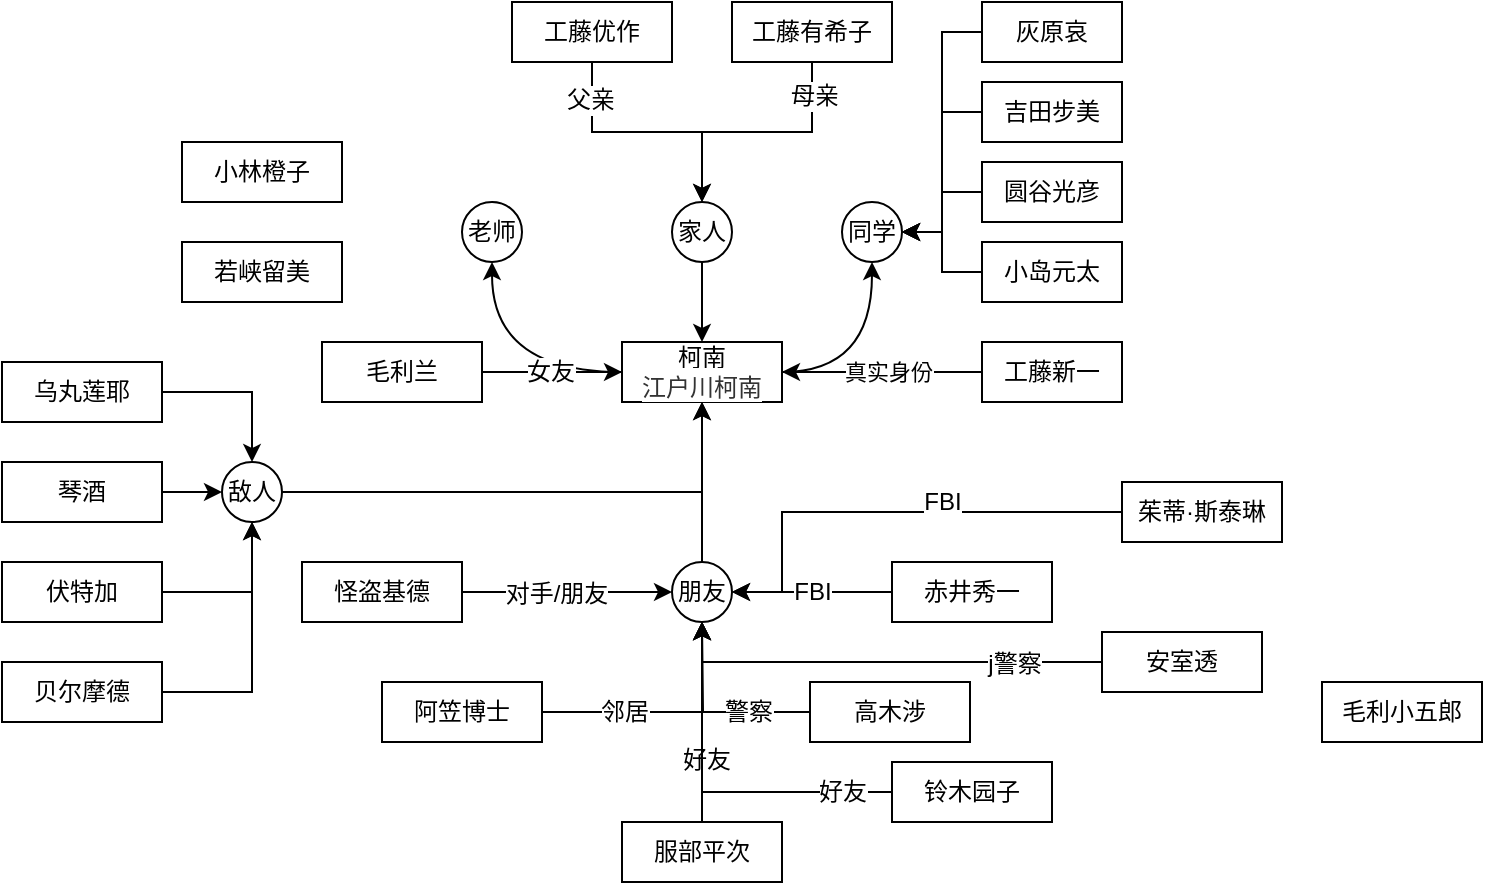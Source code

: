 <mxfile version="18.0.2" type="github">
  <diagram id="01B64qG7wduLWQNyxhsN" name="第 1 页">
    <mxGraphModel dx="946" dy="614" grid="1" gridSize="10" guides="1" tooltips="1" connect="1" arrows="1" fold="1" page="1" pageScale="1" pageWidth="827" pageHeight="1169" math="0" shadow="0">
      <root>
        <mxCell id="0" />
        <mxCell id="1" parent="0" />
        <mxCell id="q8cP-F0geSqe3ToupgCK-56" style="edgeStyle=orthogonalEdgeStyle;rounded=0;orthogonalLoop=1;jettySize=auto;html=1;fontSize=12;curved=1;" edge="1" parent="1" source="q8cP-F0geSqe3ToupgCK-1" target="q8cP-F0geSqe3ToupgCK-55">
          <mxGeometry relative="1" as="geometry" />
        </mxCell>
        <mxCell id="q8cP-F0geSqe3ToupgCK-66" style="edgeStyle=orthogonalEdgeStyle;rounded=0;orthogonalLoop=1;jettySize=auto;html=1;fontSize=12;curved=1;" edge="1" parent="1" source="q8cP-F0geSqe3ToupgCK-1" target="q8cP-F0geSqe3ToupgCK-65">
          <mxGeometry relative="1" as="geometry" />
        </mxCell>
        <mxCell id="q8cP-F0geSqe3ToupgCK-1" value="柯南&lt;br style=&quot;font-size: 12px;&quot;&gt;&lt;span style=&quot;color: rgb(51, 51, 51); font-family: &amp;quot;Helvetica Neue&amp;quot;, Helvetica, Arial, &amp;quot;PingFang SC&amp;quot;, &amp;quot;Hiragino Sans GB&amp;quot;, &amp;quot;Microsoft YaHei&amp;quot;, &amp;quot;WenQuanYi Micro Hei&amp;quot;, sans-serif; font-size: 12px; text-align: start; text-indent: 28px; background-color: rgb(255, 255, 255);&quot;&gt;江户川柯南&lt;/span&gt;" style="rounded=0;whiteSpace=wrap;html=1;gradientColor=#ffffff;fontSize=12;" vertex="1" parent="1">
          <mxGeometry x="320" y="340" width="80" height="30" as="geometry" />
        </mxCell>
        <mxCell id="q8cP-F0geSqe3ToupgCK-3" style="edgeStyle=orthogonalEdgeStyle;rounded=0;orthogonalLoop=1;jettySize=auto;html=1;" edge="1" parent="1" source="q8cP-F0geSqe3ToupgCK-2" target="q8cP-F0geSqe3ToupgCK-1">
          <mxGeometry relative="1" as="geometry" />
        </mxCell>
        <mxCell id="q8cP-F0geSqe3ToupgCK-4" value="真实身份" style="edgeLabel;html=1;align=center;verticalAlign=middle;resizable=0;points=[];" vertex="1" connectable="0" parent="q8cP-F0geSqe3ToupgCK-3">
          <mxGeometry x="-0.06" y="2" relative="1" as="geometry">
            <mxPoint y="-2" as="offset" />
          </mxGeometry>
        </mxCell>
        <mxCell id="q8cP-F0geSqe3ToupgCK-2" value="工藤新一" style="rounded=0;whiteSpace=wrap;html=1;" vertex="1" parent="1">
          <mxGeometry x="500" y="340" width="70" height="30" as="geometry" />
        </mxCell>
        <mxCell id="q8cP-F0geSqe3ToupgCK-16" style="edgeStyle=orthogonalEdgeStyle;rounded=0;orthogonalLoop=1;jettySize=auto;html=1;fontSize=12;" edge="1" parent="1" source="q8cP-F0geSqe3ToupgCK-5" target="q8cP-F0geSqe3ToupgCK-1">
          <mxGeometry relative="1" as="geometry" />
        </mxCell>
        <mxCell id="q8cP-F0geSqe3ToupgCK-17" value="女友" style="edgeLabel;html=1;align=center;verticalAlign=middle;resizable=0;points=[];fontSize=12;" vertex="1" connectable="0" parent="q8cP-F0geSqe3ToupgCK-16">
          <mxGeometry x="-0.029" y="1" relative="1" as="geometry">
            <mxPoint y="1" as="offset" />
          </mxGeometry>
        </mxCell>
        <mxCell id="q8cP-F0geSqe3ToupgCK-5" value="毛利兰" style="rounded=0;whiteSpace=wrap;html=1;gradientColor=#ffffff;fontSize=12;" vertex="1" parent="1">
          <mxGeometry x="170" y="340" width="80" height="30" as="geometry" />
        </mxCell>
        <mxCell id="q8cP-F0geSqe3ToupgCK-24" style="edgeStyle=orthogonalEdgeStyle;rounded=0;orthogonalLoop=1;jettySize=auto;html=1;fontSize=12;" edge="1" parent="1" source="q8cP-F0geSqe3ToupgCK-6" target="q8cP-F0geSqe3ToupgCK-18">
          <mxGeometry relative="1" as="geometry" />
        </mxCell>
        <mxCell id="q8cP-F0geSqe3ToupgCK-26" value="好友" style="edgeLabel;html=1;align=center;verticalAlign=middle;resizable=0;points=[];fontSize=12;" vertex="1" connectable="0" parent="q8cP-F0geSqe3ToupgCK-24">
          <mxGeometry x="-0.35" y="-2" relative="1" as="geometry">
            <mxPoint y="1" as="offset" />
          </mxGeometry>
        </mxCell>
        <mxCell id="q8cP-F0geSqe3ToupgCK-6" value="服部平次" style="rounded=0;whiteSpace=wrap;html=1;gradientColor=#ffffff;fontSize=12;" vertex="1" parent="1">
          <mxGeometry x="320" y="580" width="80" height="30" as="geometry" />
        </mxCell>
        <mxCell id="q8cP-F0geSqe3ToupgCK-22" style="edgeStyle=orthogonalEdgeStyle;rounded=0;orthogonalLoop=1;jettySize=auto;html=1;fontSize=12;" edge="1" parent="1" source="q8cP-F0geSqe3ToupgCK-7" target="q8cP-F0geSqe3ToupgCK-18">
          <mxGeometry relative="1" as="geometry" />
        </mxCell>
        <mxCell id="q8cP-F0geSqe3ToupgCK-25" value="邻居" style="edgeLabel;html=1;align=center;verticalAlign=middle;resizable=0;points=[];fontSize=12;" vertex="1" connectable="0" parent="q8cP-F0geSqe3ToupgCK-22">
          <mxGeometry x="-0.344" y="1" relative="1" as="geometry">
            <mxPoint y="1" as="offset" />
          </mxGeometry>
        </mxCell>
        <mxCell id="q8cP-F0geSqe3ToupgCK-7" value="阿笠博士" style="rounded=0;whiteSpace=wrap;html=1;gradientColor=#ffffff;fontSize=12;" vertex="1" parent="1">
          <mxGeometry x="200" y="510" width="80" height="30" as="geometry" />
        </mxCell>
        <mxCell id="q8cP-F0geSqe3ToupgCK-10" style="edgeStyle=orthogonalEdgeStyle;rounded=0;orthogonalLoop=1;jettySize=auto;html=1;fontSize=12;" edge="1" parent="1" source="q8cP-F0geSqe3ToupgCK-8" target="q8cP-F0geSqe3ToupgCK-9">
          <mxGeometry relative="1" as="geometry" />
        </mxCell>
        <mxCell id="q8cP-F0geSqe3ToupgCK-14" value="父亲" style="edgeLabel;html=1;align=center;verticalAlign=middle;resizable=0;points=[];fontSize=12;" vertex="1" connectable="0" parent="q8cP-F0geSqe3ToupgCK-10">
          <mxGeometry x="-0.704" y="-1" relative="1" as="geometry">
            <mxPoint as="offset" />
          </mxGeometry>
        </mxCell>
        <mxCell id="q8cP-F0geSqe3ToupgCK-8" value="工藤优作" style="rounded=0;whiteSpace=wrap;html=1;gradientColor=#ffffff;fontSize=12;" vertex="1" parent="1">
          <mxGeometry x="265" y="170" width="80" height="30" as="geometry" />
        </mxCell>
        <mxCell id="q8cP-F0geSqe3ToupgCK-15" style="edgeStyle=orthogonalEdgeStyle;rounded=0;orthogonalLoop=1;jettySize=auto;html=1;fontSize=12;" edge="1" parent="1" source="q8cP-F0geSqe3ToupgCK-9" target="q8cP-F0geSqe3ToupgCK-1">
          <mxGeometry relative="1" as="geometry" />
        </mxCell>
        <mxCell id="q8cP-F0geSqe3ToupgCK-9" value="家人" style="ellipse;whiteSpace=wrap;html=1;aspect=fixed;fontSize=12;gradientColor=#ffffff;" vertex="1" parent="1">
          <mxGeometry x="345" y="270" width="30" height="30" as="geometry" />
        </mxCell>
        <mxCell id="q8cP-F0geSqe3ToupgCK-12" style="edgeStyle=orthogonalEdgeStyle;rounded=0;orthogonalLoop=1;jettySize=auto;html=1;fontSize=12;" edge="1" parent="1" source="q8cP-F0geSqe3ToupgCK-11" target="q8cP-F0geSqe3ToupgCK-9">
          <mxGeometry relative="1" as="geometry" />
        </mxCell>
        <mxCell id="q8cP-F0geSqe3ToupgCK-13" value="母亲" style="edgeLabel;html=1;align=center;verticalAlign=middle;resizable=0;points=[];fontSize=12;" vertex="1" connectable="0" parent="q8cP-F0geSqe3ToupgCK-12">
          <mxGeometry x="-0.736" y="1" relative="1" as="geometry">
            <mxPoint as="offset" />
          </mxGeometry>
        </mxCell>
        <mxCell id="q8cP-F0geSqe3ToupgCK-11" value="工藤有希子" style="rounded=0;whiteSpace=wrap;html=1;gradientColor=#ffffff;fontSize=12;" vertex="1" parent="1">
          <mxGeometry x="375" y="170" width="80" height="30" as="geometry" />
        </mxCell>
        <mxCell id="q8cP-F0geSqe3ToupgCK-19" style="edgeStyle=orthogonalEdgeStyle;rounded=0;orthogonalLoop=1;jettySize=auto;html=1;fontSize=12;" edge="1" parent="1" source="q8cP-F0geSqe3ToupgCK-18" target="q8cP-F0geSqe3ToupgCK-1">
          <mxGeometry relative="1" as="geometry">
            <mxPoint x="360" y="420" as="targetPoint" />
          </mxGeometry>
        </mxCell>
        <mxCell id="q8cP-F0geSqe3ToupgCK-18" value="朋友" style="ellipse;whiteSpace=wrap;html=1;aspect=fixed;fontSize=12;gradientColor=#ffffff;" vertex="1" parent="1">
          <mxGeometry x="345" y="450" width="30" height="30" as="geometry" />
        </mxCell>
        <mxCell id="q8cP-F0geSqe3ToupgCK-40" style="edgeStyle=orthogonalEdgeStyle;rounded=0;orthogonalLoop=1;jettySize=auto;html=1;entryX=0.5;entryY=1;entryDx=0;entryDy=0;fontSize=12;" edge="1" parent="1" source="q8cP-F0geSqe3ToupgCK-23" target="q8cP-F0geSqe3ToupgCK-18">
          <mxGeometry relative="1" as="geometry" />
        </mxCell>
        <mxCell id="q8cP-F0geSqe3ToupgCK-41" value="j警察" style="edgeLabel;html=1;align=center;verticalAlign=middle;resizable=0;points=[];fontSize=12;" vertex="1" connectable="0" parent="q8cP-F0geSqe3ToupgCK-40">
          <mxGeometry x="-0.6" y="1" relative="1" as="geometry">
            <mxPoint as="offset" />
          </mxGeometry>
        </mxCell>
        <mxCell id="q8cP-F0geSqe3ToupgCK-23" value="安室透" style="rounded=0;whiteSpace=wrap;html=1;gradientColor=#ffffff;fontSize=12;" vertex="1" parent="1">
          <mxGeometry x="560" y="485" width="80" height="30" as="geometry" />
        </mxCell>
        <mxCell id="q8cP-F0geSqe3ToupgCK-28" style="edgeStyle=orthogonalEdgeStyle;rounded=0;orthogonalLoop=1;jettySize=auto;html=1;fontSize=12;" edge="1" parent="1" source="q8cP-F0geSqe3ToupgCK-27" target="q8cP-F0geSqe3ToupgCK-18">
          <mxGeometry relative="1" as="geometry" />
        </mxCell>
        <mxCell id="q8cP-F0geSqe3ToupgCK-29" value="好友" style="edgeLabel;html=1;align=center;verticalAlign=middle;resizable=0;points=[];fontSize=12;" vertex="1" connectable="0" parent="q8cP-F0geSqe3ToupgCK-28">
          <mxGeometry x="-0.489" y="-2" relative="1" as="geometry">
            <mxPoint x="21" y="2" as="offset" />
          </mxGeometry>
        </mxCell>
        <mxCell id="q8cP-F0geSqe3ToupgCK-27" value="铃木园子" style="rounded=0;whiteSpace=wrap;html=1;gradientColor=#ffffff;fontSize=12;" vertex="1" parent="1">
          <mxGeometry x="455" y="550" width="80" height="30" as="geometry" />
        </mxCell>
        <mxCell id="q8cP-F0geSqe3ToupgCK-31" style="edgeStyle=orthogonalEdgeStyle;rounded=0;orthogonalLoop=1;jettySize=auto;html=1;fontSize=12;" edge="1" parent="1" source="q8cP-F0geSqe3ToupgCK-30">
          <mxGeometry relative="1" as="geometry">
            <mxPoint x="360" y="480" as="targetPoint" />
          </mxGeometry>
        </mxCell>
        <mxCell id="q8cP-F0geSqe3ToupgCK-32" value="警察" style="edgeLabel;html=1;align=center;verticalAlign=middle;resizable=0;points=[];fontSize=12;" vertex="1" connectable="0" parent="q8cP-F0geSqe3ToupgCK-31">
          <mxGeometry x="-0.374" relative="1" as="geometry">
            <mxPoint as="offset" />
          </mxGeometry>
        </mxCell>
        <mxCell id="q8cP-F0geSqe3ToupgCK-30" value="高木涉" style="rounded=0;whiteSpace=wrap;html=1;gradientColor=#ffffff;fontSize=12;" vertex="1" parent="1">
          <mxGeometry x="414" y="510" width="80" height="30" as="geometry" />
        </mxCell>
        <mxCell id="q8cP-F0geSqe3ToupgCK-34" style="edgeStyle=orthogonalEdgeStyle;rounded=0;orthogonalLoop=1;jettySize=auto;html=1;fontSize=12;" edge="1" parent="1" source="q8cP-F0geSqe3ToupgCK-33" target="q8cP-F0geSqe3ToupgCK-18">
          <mxGeometry relative="1" as="geometry" />
        </mxCell>
        <mxCell id="q8cP-F0geSqe3ToupgCK-35" value="FBI" style="edgeLabel;html=1;align=center;verticalAlign=middle;resizable=0;points=[];fontSize=12;" vertex="1" connectable="0" parent="q8cP-F0geSqe3ToupgCK-34">
          <mxGeometry relative="1" as="geometry">
            <mxPoint as="offset" />
          </mxGeometry>
        </mxCell>
        <mxCell id="q8cP-F0geSqe3ToupgCK-33" value="赤井秀一" style="rounded=0;whiteSpace=wrap;html=1;gradientColor=#ffffff;fontSize=12;" vertex="1" parent="1">
          <mxGeometry x="455" y="450" width="80" height="30" as="geometry" />
        </mxCell>
        <mxCell id="q8cP-F0geSqe3ToupgCK-37" style="edgeStyle=orthogonalEdgeStyle;rounded=0;orthogonalLoop=1;jettySize=auto;html=1;fontSize=12;" edge="1" parent="1" source="q8cP-F0geSqe3ToupgCK-36" target="q8cP-F0geSqe3ToupgCK-18">
          <mxGeometry relative="1" as="geometry">
            <Array as="points">
              <mxPoint x="400" y="425" />
              <mxPoint x="400" y="465" />
            </Array>
          </mxGeometry>
        </mxCell>
        <mxCell id="q8cP-F0geSqe3ToupgCK-38" value="FBI" style="edgeLabel;html=1;align=center;verticalAlign=middle;resizable=0;points=[];fontSize=12;" vertex="1" connectable="0" parent="q8cP-F0geSqe3ToupgCK-37">
          <mxGeometry x="-0.455" y="2" relative="1" as="geometry">
            <mxPoint x="-26" y="-7" as="offset" />
          </mxGeometry>
        </mxCell>
        <mxCell id="q8cP-F0geSqe3ToupgCK-36" value="茱蒂·斯泰琳" style="rounded=0;whiteSpace=wrap;html=1;gradientColor=#ffffff;fontSize=12;" vertex="1" parent="1">
          <mxGeometry x="570" y="410" width="80" height="30" as="geometry" />
        </mxCell>
        <mxCell id="q8cP-F0geSqe3ToupgCK-39" value="毛利小五郎" style="rounded=0;whiteSpace=wrap;html=1;gradientColor=#ffffff;fontSize=12;" vertex="1" parent="1">
          <mxGeometry x="670" y="510" width="80" height="30" as="geometry" />
        </mxCell>
        <mxCell id="q8cP-F0geSqe3ToupgCK-43" style="edgeStyle=orthogonalEdgeStyle;rounded=0;orthogonalLoop=1;jettySize=auto;html=1;fontSize=12;" edge="1" parent="1" source="q8cP-F0geSqe3ToupgCK-42" target="q8cP-F0geSqe3ToupgCK-18">
          <mxGeometry relative="1" as="geometry" />
        </mxCell>
        <mxCell id="q8cP-F0geSqe3ToupgCK-44" value="对手/朋友" style="edgeLabel;html=1;align=center;verticalAlign=middle;resizable=0;points=[];fontSize=12;" vertex="1" connectable="0" parent="q8cP-F0geSqe3ToupgCK-43">
          <mxGeometry x="-0.105" relative="1" as="geometry">
            <mxPoint y="1" as="offset" />
          </mxGeometry>
        </mxCell>
        <mxCell id="q8cP-F0geSqe3ToupgCK-42" value="怪盗基德" style="rounded=0;whiteSpace=wrap;html=1;gradientColor=#ffffff;fontSize=12;" vertex="1" parent="1">
          <mxGeometry x="160" y="450" width="80" height="30" as="geometry" />
        </mxCell>
        <mxCell id="q8cP-F0geSqe3ToupgCK-46" style="edgeStyle=orthogonalEdgeStyle;rounded=0;orthogonalLoop=1;jettySize=auto;html=1;fontSize=12;" edge="1" parent="1" source="q8cP-F0geSqe3ToupgCK-45" target="q8cP-F0geSqe3ToupgCK-1">
          <mxGeometry relative="1" as="geometry" />
        </mxCell>
        <mxCell id="q8cP-F0geSqe3ToupgCK-45" value="敌人" style="ellipse;whiteSpace=wrap;html=1;aspect=fixed;fontSize=12;gradientColor=#ffffff;" vertex="1" parent="1">
          <mxGeometry x="120" y="400" width="30" height="30" as="geometry" />
        </mxCell>
        <mxCell id="q8cP-F0geSqe3ToupgCK-48" style="edgeStyle=orthogonalEdgeStyle;rounded=0;orthogonalLoop=1;jettySize=auto;html=1;fontSize=12;" edge="1" parent="1" source="q8cP-F0geSqe3ToupgCK-47" target="q8cP-F0geSqe3ToupgCK-45">
          <mxGeometry relative="1" as="geometry" />
        </mxCell>
        <mxCell id="q8cP-F0geSqe3ToupgCK-47" value="乌丸莲耶" style="rounded=0;whiteSpace=wrap;html=1;gradientColor=#ffffff;fontSize=12;" vertex="1" parent="1">
          <mxGeometry x="10" y="350" width="80" height="30" as="geometry" />
        </mxCell>
        <mxCell id="q8cP-F0geSqe3ToupgCK-50" style="edgeStyle=orthogonalEdgeStyle;rounded=0;orthogonalLoop=1;jettySize=auto;html=1;fontSize=12;" edge="1" parent="1" source="q8cP-F0geSqe3ToupgCK-49" target="q8cP-F0geSqe3ToupgCK-45">
          <mxGeometry relative="1" as="geometry" />
        </mxCell>
        <mxCell id="q8cP-F0geSqe3ToupgCK-49" value="琴酒" style="rounded=0;whiteSpace=wrap;html=1;gradientColor=#ffffff;fontSize=12;" vertex="1" parent="1">
          <mxGeometry x="10" y="400" width="80" height="30" as="geometry" />
        </mxCell>
        <mxCell id="q8cP-F0geSqe3ToupgCK-52" style="edgeStyle=orthogonalEdgeStyle;rounded=0;orthogonalLoop=1;jettySize=auto;html=1;fontSize=12;" edge="1" parent="1" source="q8cP-F0geSqe3ToupgCK-51" target="q8cP-F0geSqe3ToupgCK-45">
          <mxGeometry relative="1" as="geometry" />
        </mxCell>
        <mxCell id="q8cP-F0geSqe3ToupgCK-51" value="伏特加" style="rounded=0;whiteSpace=wrap;html=1;gradientColor=#ffffff;fontSize=12;" vertex="1" parent="1">
          <mxGeometry x="10" y="450" width="80" height="30" as="geometry" />
        </mxCell>
        <mxCell id="q8cP-F0geSqe3ToupgCK-54" style="edgeStyle=orthogonalEdgeStyle;rounded=0;orthogonalLoop=1;jettySize=auto;html=1;fontSize=12;" edge="1" parent="1" source="q8cP-F0geSqe3ToupgCK-53" target="q8cP-F0geSqe3ToupgCK-45">
          <mxGeometry relative="1" as="geometry" />
        </mxCell>
        <mxCell id="q8cP-F0geSqe3ToupgCK-53" value="贝尔摩德" style="rounded=0;whiteSpace=wrap;html=1;gradientColor=#ffffff;fontSize=12;" vertex="1" parent="1">
          <mxGeometry x="10" y="500" width="80" height="30" as="geometry" />
        </mxCell>
        <mxCell id="q8cP-F0geSqe3ToupgCK-55" value="同学" style="ellipse;whiteSpace=wrap;html=1;aspect=fixed;fontSize=12;gradientColor=#ffffff;" vertex="1" parent="1">
          <mxGeometry x="430" y="270" width="30" height="30" as="geometry" />
        </mxCell>
        <mxCell id="q8cP-F0geSqe3ToupgCK-61" style="edgeStyle=orthogonalEdgeStyle;rounded=0;orthogonalLoop=1;jettySize=auto;html=1;fontSize=12;" edge="1" parent="1" source="q8cP-F0geSqe3ToupgCK-57" target="q8cP-F0geSqe3ToupgCK-55">
          <mxGeometry relative="1" as="geometry">
            <Array as="points">
              <mxPoint x="480" y="185" />
              <mxPoint x="480" y="285" />
            </Array>
          </mxGeometry>
        </mxCell>
        <mxCell id="q8cP-F0geSqe3ToupgCK-57" value="灰原哀" style="rounded=0;whiteSpace=wrap;html=1;" vertex="1" parent="1">
          <mxGeometry x="500" y="170" width="70" height="30" as="geometry" />
        </mxCell>
        <mxCell id="q8cP-F0geSqe3ToupgCK-62" style="edgeStyle=orthogonalEdgeStyle;rounded=0;orthogonalLoop=1;jettySize=auto;html=1;fontSize=12;" edge="1" parent="1" source="q8cP-F0geSqe3ToupgCK-58" target="q8cP-F0geSqe3ToupgCK-55">
          <mxGeometry relative="1" as="geometry">
            <Array as="points">
              <mxPoint x="480" y="225" />
              <mxPoint x="480" y="285" />
            </Array>
          </mxGeometry>
        </mxCell>
        <mxCell id="q8cP-F0geSqe3ToupgCK-58" value="吉田步美" style="rounded=0;whiteSpace=wrap;html=1;" vertex="1" parent="1">
          <mxGeometry x="500" y="210" width="70" height="30" as="geometry" />
        </mxCell>
        <mxCell id="q8cP-F0geSqe3ToupgCK-63" style="edgeStyle=orthogonalEdgeStyle;rounded=0;orthogonalLoop=1;jettySize=auto;html=1;fontSize=12;" edge="1" parent="1" source="q8cP-F0geSqe3ToupgCK-59" target="q8cP-F0geSqe3ToupgCK-55">
          <mxGeometry relative="1" as="geometry" />
        </mxCell>
        <mxCell id="q8cP-F0geSqe3ToupgCK-59" value="圆谷光彦" style="rounded=0;whiteSpace=wrap;html=1;" vertex="1" parent="1">
          <mxGeometry x="500" y="250" width="70" height="30" as="geometry" />
        </mxCell>
        <mxCell id="q8cP-F0geSqe3ToupgCK-64" style="edgeStyle=orthogonalEdgeStyle;rounded=0;orthogonalLoop=1;jettySize=auto;html=1;fontSize=12;" edge="1" parent="1" source="q8cP-F0geSqe3ToupgCK-60" target="q8cP-F0geSqe3ToupgCK-55">
          <mxGeometry relative="1" as="geometry" />
        </mxCell>
        <mxCell id="q8cP-F0geSqe3ToupgCK-60" value="小岛元太" style="rounded=0;whiteSpace=wrap;html=1;" vertex="1" parent="1">
          <mxGeometry x="500" y="290" width="70" height="30" as="geometry" />
        </mxCell>
        <mxCell id="q8cP-F0geSqe3ToupgCK-65" value="老师" style="ellipse;whiteSpace=wrap;html=1;aspect=fixed;fontSize=12;gradientColor=#ffffff;" vertex="1" parent="1">
          <mxGeometry x="240" y="270" width="30" height="30" as="geometry" />
        </mxCell>
        <mxCell id="q8cP-F0geSqe3ToupgCK-67" value="小林橙子" style="rounded=0;whiteSpace=wrap;html=1;gradientColor=#ffffff;fontSize=12;" vertex="1" parent="1">
          <mxGeometry x="100" y="240" width="80" height="30" as="geometry" />
        </mxCell>
        <mxCell id="q8cP-F0geSqe3ToupgCK-68" value="若峡留美" style="rounded=0;whiteSpace=wrap;html=1;gradientColor=#ffffff;fontSize=12;" vertex="1" parent="1">
          <mxGeometry x="100" y="290" width="80" height="30" as="geometry" />
        </mxCell>
      </root>
    </mxGraphModel>
  </diagram>
</mxfile>

